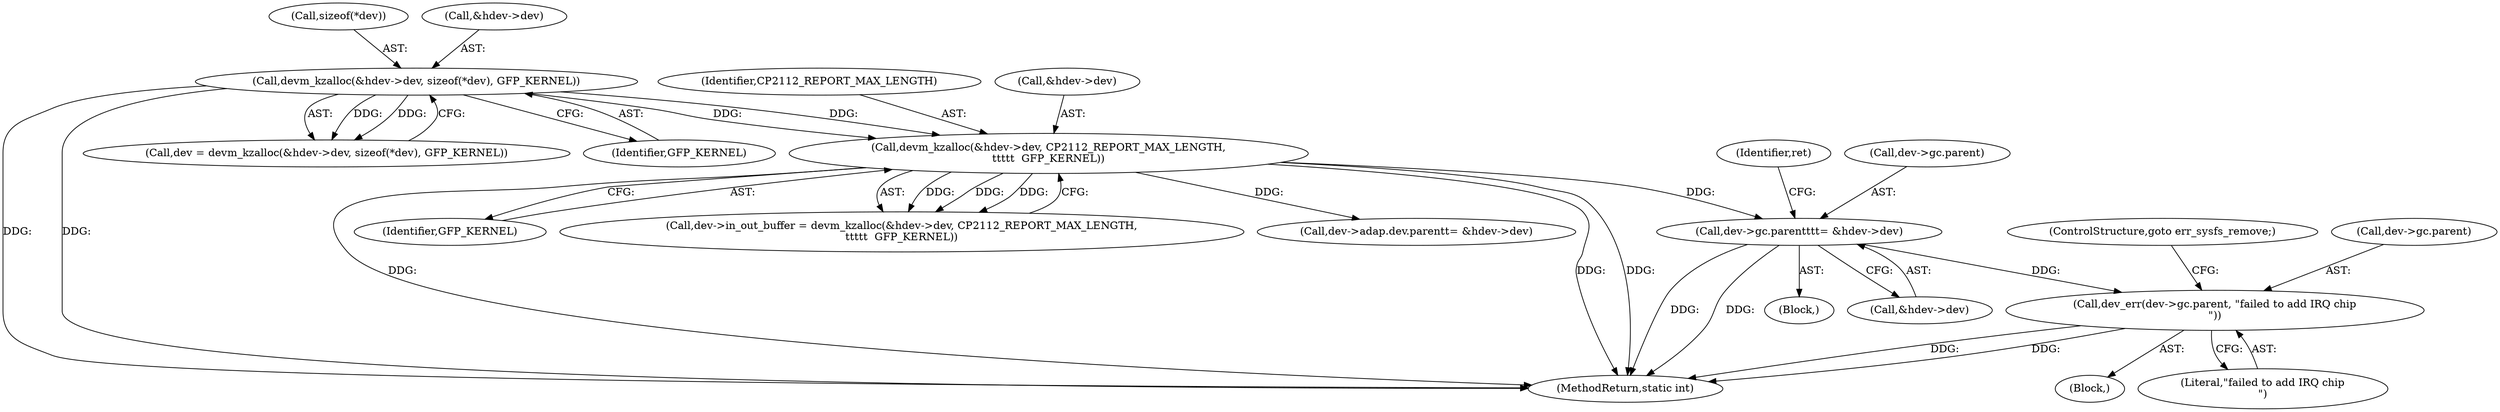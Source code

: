 digraph "0_linux_7a7b5df84b6b4e5d599c7289526eed96541a0654_3@pointer" {
"1000452" [label="(Call,dev->gc.parent\t\t\t= &hdev->dev)"];
"1000129" [label="(Call,devm_kzalloc(&hdev->dev, CP2112_REPORT_MAX_LENGTH,\n\t\t\t\t\t  GFP_KERNEL))"];
"1000110" [label="(Call,devm_kzalloc(&hdev->dev, sizeof(*dev), GFP_KERNEL))"];
"1000519" [label="(Call,dev_err(dev->gc.parent, \"failed to add IRQ chip\n\"))"];
"1000334" [label="(Call,dev->adap.dev.parent\t= &hdev->dev)"];
"1000526" [label="(ControlStructure,goto err_sysfs_remove;)"];
"1000563" [label="(MethodReturn,static int)"];
"1000452" [label="(Call,dev->gc.parent\t\t\t= &hdev->dev)"];
"1000110" [label="(Call,devm_kzalloc(&hdev->dev, sizeof(*dev), GFP_KERNEL))"];
"1000103" [label="(Block,)"];
"1000108" [label="(Call,dev = devm_kzalloc(&hdev->dev, sizeof(*dev), GFP_KERNEL))"];
"1000115" [label="(Call,sizeof(*dev))"];
"1000118" [label="(Identifier,GFP_KERNEL)"];
"1000129" [label="(Call,devm_kzalloc(&hdev->dev, CP2112_REPORT_MAX_LENGTH,\n\t\t\t\t\t  GFP_KERNEL))"];
"1000135" [label="(Identifier,GFP_KERNEL)"];
"1000520" [label="(Call,dev->gc.parent)"];
"1000111" [label="(Call,&hdev->dev)"];
"1000525" [label="(Literal,\"failed to add IRQ chip\n\")"];
"1000458" [label="(Call,&hdev->dev)"];
"1000134" [label="(Identifier,CP2112_REPORT_MAX_LENGTH)"];
"1000125" [label="(Call,dev->in_out_buffer = devm_kzalloc(&hdev->dev, CP2112_REPORT_MAX_LENGTH,\n\t\t\t\t\t  GFP_KERNEL))"];
"1000463" [label="(Identifier,ret)"];
"1000453" [label="(Call,dev->gc.parent)"];
"1000130" [label="(Call,&hdev->dev)"];
"1000519" [label="(Call,dev_err(dev->gc.parent, \"failed to add IRQ chip\n\"))"];
"1000518" [label="(Block,)"];
"1000452" -> "1000103"  [label="AST: "];
"1000452" -> "1000458"  [label="CFG: "];
"1000453" -> "1000452"  [label="AST: "];
"1000458" -> "1000452"  [label="AST: "];
"1000463" -> "1000452"  [label="CFG: "];
"1000452" -> "1000563"  [label="DDG: "];
"1000452" -> "1000563"  [label="DDG: "];
"1000129" -> "1000452"  [label="DDG: "];
"1000452" -> "1000519"  [label="DDG: "];
"1000129" -> "1000125"  [label="AST: "];
"1000129" -> "1000135"  [label="CFG: "];
"1000130" -> "1000129"  [label="AST: "];
"1000134" -> "1000129"  [label="AST: "];
"1000135" -> "1000129"  [label="AST: "];
"1000125" -> "1000129"  [label="CFG: "];
"1000129" -> "1000563"  [label="DDG: "];
"1000129" -> "1000563"  [label="DDG: "];
"1000129" -> "1000563"  [label="DDG: "];
"1000129" -> "1000125"  [label="DDG: "];
"1000129" -> "1000125"  [label="DDG: "];
"1000129" -> "1000125"  [label="DDG: "];
"1000110" -> "1000129"  [label="DDG: "];
"1000110" -> "1000129"  [label="DDG: "];
"1000129" -> "1000334"  [label="DDG: "];
"1000110" -> "1000108"  [label="AST: "];
"1000110" -> "1000118"  [label="CFG: "];
"1000111" -> "1000110"  [label="AST: "];
"1000115" -> "1000110"  [label="AST: "];
"1000118" -> "1000110"  [label="AST: "];
"1000108" -> "1000110"  [label="CFG: "];
"1000110" -> "1000563"  [label="DDG: "];
"1000110" -> "1000563"  [label="DDG: "];
"1000110" -> "1000108"  [label="DDG: "];
"1000110" -> "1000108"  [label="DDG: "];
"1000519" -> "1000518"  [label="AST: "];
"1000519" -> "1000525"  [label="CFG: "];
"1000520" -> "1000519"  [label="AST: "];
"1000525" -> "1000519"  [label="AST: "];
"1000526" -> "1000519"  [label="CFG: "];
"1000519" -> "1000563"  [label="DDG: "];
"1000519" -> "1000563"  [label="DDG: "];
}
